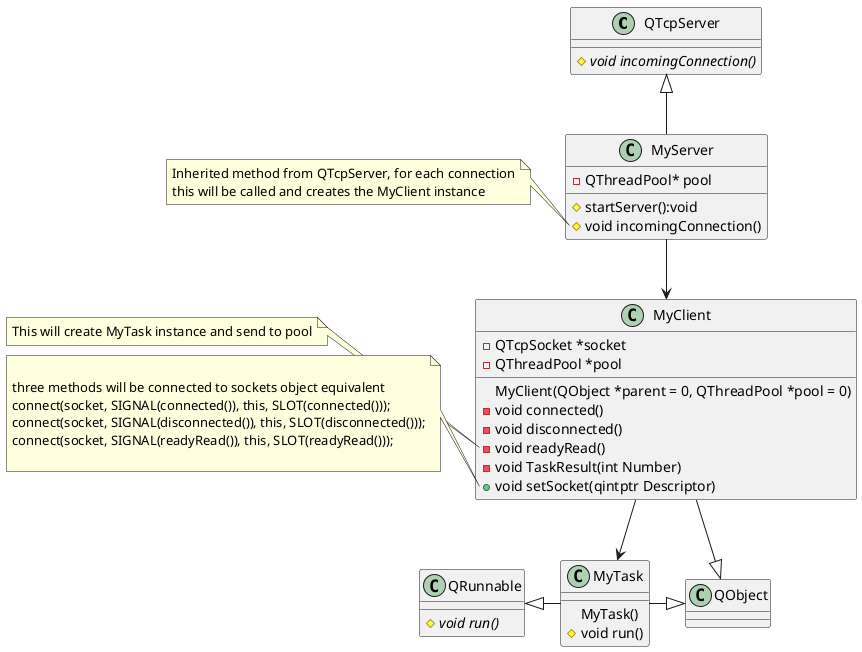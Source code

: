 # PlantUML Editor

@startuml

class QTcpServer {
 #void {abstract} incomingConnection()
  
}

class MyServer {
 -QThreadPool* pool
 #startServer():void
 #void incomingConnection()
}

note left of  MyServer::incomingConnection
  Inherited method from QTcpServer, for each connection
  this will be called and creates the MyClient instance
end note

class QObject {
}

class QRunnable {
  # void {abstract} run()
}

class MyClient {
  MyClient(QObject *parent = 0, QThreadPool *pool = 0)
  -QTcpSocket *socket
  -QThreadPool *pool
  -void connected()
  -void disconnected()
  -void readyRead()
  -void TaskResult(int Number)
  +void setSocket(qintptr Descriptor)
}

note left of MyClient::readyRead
  This will create MyTask instance and send to pool
end note

note left of MyClient::setSocket

    three methods will be connected to sockets object equivalent
    connect(socket, SIGNAL(connected()), this, SLOT(connected()));
    connect(socket, SIGNAL(disconnected()), this, SLOT(disconnected()));
    connect(socket, SIGNAL(readyRead()), this, SLOT(readyRead()));

end note


class MyTask {
  MyTask()
  # void run()
}


MyServer -up-|> QTcpServer
MyClient -down-|> QObject

MyServer -down-> MyClient

MyTask -right-|> QObject
MyTask -left-|> QRunnable

MyClient -down-> MyTask

@enduml
